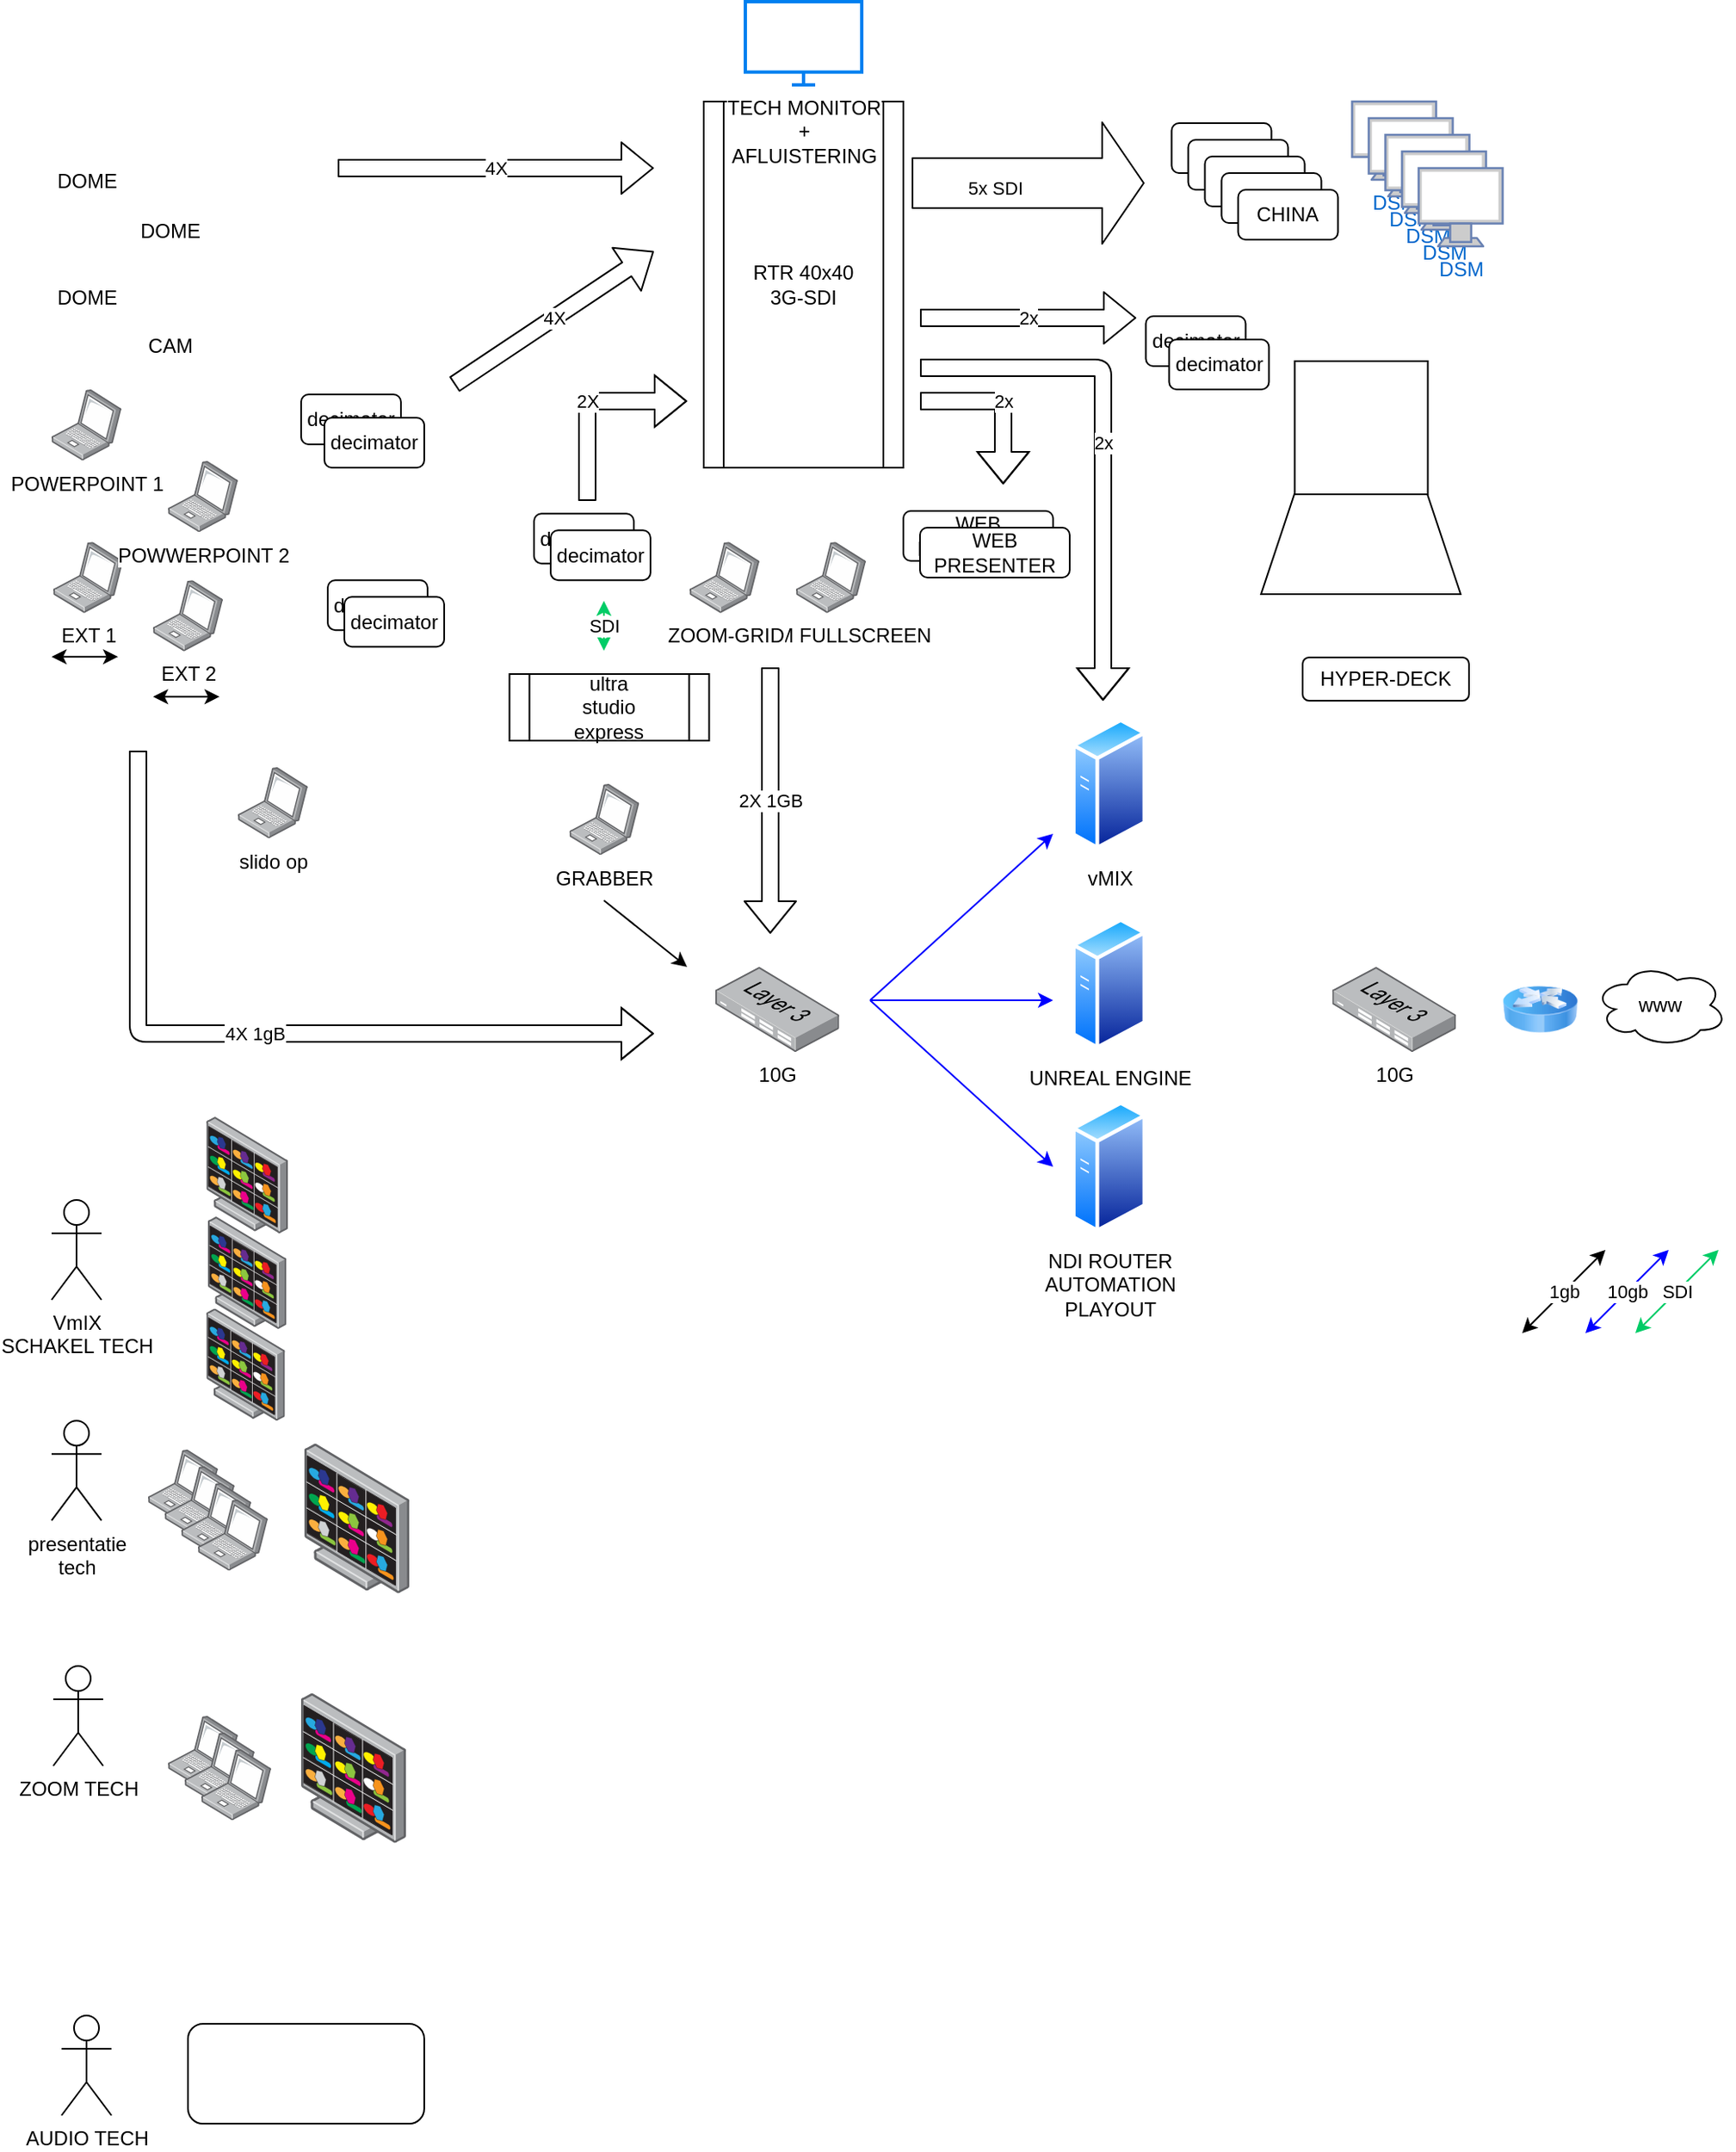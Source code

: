 <mxfile version="13.6.0" type="github"><diagram id="YX0bN5JE-jo-5l-r_J1W" name="Page-1"><mxGraphModel dx="2062" dy="1122" grid="1" gridSize="10" guides="1" tooltips="1" connect="1" arrows="1" fold="1" page="1" pageScale="1" pageWidth="2336" pageHeight="1654" math="0" shadow="0"><root><mxCell id="0"/><mxCell id="1" parent="0"/><mxCell id="zjdhiXhEmc_m_OK62Eep-104" value="" style="rounded=1;whiteSpace=wrap;html=1;" vertex="1" parent="1"><mxGeometry x="230" y="1225" width="142" height="60" as="geometry"/></mxCell><mxCell id="rWgLTZjZY6DQNZr96G0Z-9" value="vMIX" style="aspect=fixed;perimeter=ellipsePerimeter;html=1;align=center;shadow=0;dashed=0;spacingTop=3;image;image=img/lib/active_directory/generic_server.svg;" parent="1" vertex="1"><mxGeometry x="761.25" y="440" width="44.8" height="80" as="geometry"/></mxCell><mxCell id="rWgLTZjZY6DQNZr96G0Z-13" value="10gb" style="endArrow=classic;startArrow=classic;html=1;strokeColor=#0000FF;" parent="1" edge="1"><mxGeometry width="50" height="50" relative="1" as="geometry"><mxPoint x="1070" y="810" as="sourcePoint"/><mxPoint x="1120" y="760" as="targetPoint"/></mxGeometry></mxCell><mxCell id="rWgLTZjZY6DQNZr96G0Z-37" value="DOME" style="shape=image;html=1;verticalAlign=top;verticalLabelPosition=bottom;labelBackgroundColor=#ffffff;imageAspect=0;aspect=fixed;image=https://cdn0.iconfinder.com/data/icons/ui-essence/32/_47ui-128.png" parent="1" vertex="1"><mxGeometry x="140" y="46" width="58" height="58" as="geometry"/></mxCell><mxCell id="rWgLTZjZY6DQNZr96G0Z-38" value="DOME" style="shape=image;html=1;verticalAlign=top;verticalLabelPosition=bottom;labelBackgroundColor=#ffffff;imageAspect=0;aspect=fixed;image=https://cdn0.iconfinder.com/data/icons/ui-essence/32/_47ui-128.png" parent="1" vertex="1"><mxGeometry x="140" y="116" width="58" height="58" as="geometry"/></mxCell><mxCell id="rWgLTZjZY6DQNZr96G0Z-39" value="DOME" style="shape=image;html=1;verticalAlign=top;verticalLabelPosition=bottom;labelBackgroundColor=#ffffff;imageAspect=0;aspect=fixed;image=https://cdn0.iconfinder.com/data/icons/ui-essence/32/_47ui-128.png" parent="1" vertex="1"><mxGeometry x="190" y="76" width="58" height="58" as="geometry"/></mxCell><mxCell id="rWgLTZjZY6DQNZr96G0Z-44" value="POWERPOINT 1&lt;br&gt;" style="points=[];aspect=fixed;html=1;align=center;shadow=0;dashed=0;image;image=img/lib/allied_telesis/computer_and_terminals/Laptop.svg;" parent="1" vertex="1"><mxGeometry x="148" y="243" width="42" height="42.6" as="geometry"/></mxCell><mxCell id="rWgLTZjZY6DQNZr96G0Z-46" value="ZOOM FULLSCREEN" style="points=[];aspect=fixed;html=1;align=center;shadow=0;dashed=0;image;image=img/lib/allied_telesis/computer_and_terminals/Laptop.svg;" parent="1" vertex="1"><mxGeometry x="595.5" y="334.6" width="42" height="42.6" as="geometry"/></mxCell><mxCell id="rWgLTZjZY6DQNZr96G0Z-47" value="ZOOM-GRID" style="points=[];aspect=fixed;html=1;align=center;shadow=0;dashed=0;image;image=img/lib/allied_telesis/computer_and_terminals/Laptop.svg;" parent="1" vertex="1"><mxGeometry x="531.5" y="334.6" width="42" height="42.6" as="geometry"/></mxCell><mxCell id="rWgLTZjZY6DQNZr96G0Z-49" value="CAM" style="shape=image;html=1;verticalAlign=top;verticalLabelPosition=bottom;labelBackgroundColor=#ffffff;imageAspect=0;aspect=fixed;image=https://cdn0.iconfinder.com/data/icons/ui-essence/32/_47ui-128.png" parent="1" vertex="1"><mxGeometry x="190" y="145" width="58" height="58" as="geometry"/></mxCell><mxCell id="rWgLTZjZY6DQNZr96G0Z-51" value="EXT 1" style="points=[];aspect=fixed;html=1;align=center;shadow=0;dashed=0;image;image=img/lib/allied_telesis/computer_and_terminals/Laptop.svg;" parent="1" vertex="1"><mxGeometry x="149" y="334.6" width="42" height="42.6" as="geometry"/></mxCell><mxCell id="rWgLTZjZY6DQNZr96G0Z-65" value="POWWERPOINT 2" style="points=[];aspect=fixed;html=1;align=center;shadow=0;dashed=0;image;image=img/lib/allied_telesis/computer_and_terminals/Laptop.svg;" parent="1" vertex="1"><mxGeometry x="218" y="286" width="42" height="42.6" as="geometry"/></mxCell><mxCell id="rWgLTZjZY6DQNZr96G0Z-71" value="SDI" style="endArrow=classic;startArrow=classic;html=1;strokeColor=#00CC66;" parent="1" edge="1"><mxGeometry width="50" height="50" relative="1" as="geometry"><mxPoint x="1100" y="810" as="sourcePoint"/><mxPoint x="1150" y="760" as="targetPoint"/></mxGeometry></mxCell><mxCell id="rWgLTZjZY6DQNZr96G0Z-72" value="1gb" style="endArrow=classic;startArrow=classic;html=1;" parent="1" edge="1"><mxGeometry width="50" height="50" relative="1" as="geometry"><mxPoint x="1032" y="810" as="sourcePoint"/><mxPoint x="1082" y="760" as="targetPoint"/></mxGeometry></mxCell><mxCell id="rWgLTZjZY6DQNZr96G0Z-73" value="DSM" style="fontColor=#0066CC;verticalAlign=top;verticalLabelPosition=bottom;labelPosition=center;align=center;html=1;outlineConnect=0;fillColor=#CCCCCC;strokeColor=#6881B3;gradientColor=none;gradientDirection=north;strokeWidth=2;shape=mxgraph.networks.monitor;" parent="1" vertex="1"><mxGeometry x="929.75" y="70" width="50.5" height="47" as="geometry"/></mxCell><mxCell id="zjdhiXhEmc_m_OK62Eep-1" value="RTR 40x40&lt;br&gt;3G-SDI" style="shape=process;whiteSpace=wrap;html=1;backgroundOutline=1;" vertex="1" parent="1"><mxGeometry x="540" y="70" width="120" height="220" as="geometry"/></mxCell><mxCell id="zjdhiXhEmc_m_OK62Eep-2" value="DSM" style="fontColor=#0066CC;verticalAlign=top;verticalLabelPosition=bottom;labelPosition=center;align=center;html=1;outlineConnect=0;fillColor=#CCCCCC;strokeColor=#6881B3;gradientColor=none;gradientDirection=north;strokeWidth=2;shape=mxgraph.networks.monitor;" vertex="1" parent="1"><mxGeometry x="939.75" y="80" width="50.5" height="47" as="geometry"/></mxCell><mxCell id="zjdhiXhEmc_m_OK62Eep-3" value="DSM" style="fontColor=#0066CC;verticalAlign=top;verticalLabelPosition=bottom;labelPosition=center;align=center;html=1;outlineConnect=0;fillColor=#CCCCCC;strokeColor=#6881B3;gradientColor=none;gradientDirection=north;strokeWidth=2;shape=mxgraph.networks.monitor;" vertex="1" parent="1"><mxGeometry x="949.75" y="90" width="50.5" height="47" as="geometry"/></mxCell><mxCell id="zjdhiXhEmc_m_OK62Eep-4" value="DSM" style="fontColor=#0066CC;verticalAlign=top;verticalLabelPosition=bottom;labelPosition=center;align=center;html=1;outlineConnect=0;fillColor=#CCCCCC;strokeColor=#6881B3;gradientColor=none;gradientDirection=north;strokeWidth=2;shape=mxgraph.networks.monitor;" vertex="1" parent="1"><mxGeometry x="959.75" y="100" width="50.5" height="47" as="geometry"/></mxCell><mxCell id="zjdhiXhEmc_m_OK62Eep-5" value="DSM" style="fontColor=#0066CC;verticalAlign=top;verticalLabelPosition=bottom;labelPosition=center;align=center;html=1;outlineConnect=0;fillColor=#CCCCCC;strokeColor=#6881B3;gradientColor=none;gradientDirection=north;strokeWidth=2;shape=mxgraph.networks.monitor;" vertex="1" parent="1"><mxGeometry x="969.75" y="110" width="50.5" height="47" as="geometry"/></mxCell><mxCell id="zjdhiXhEmc_m_OK62Eep-6" value="" style="shape=flexArrow;endArrow=classic;html=1;endWidth=42;endSize=8;width=30;" edge="1" parent="1"><mxGeometry width="50" height="50" relative="1" as="geometry"><mxPoint x="665" y="119" as="sourcePoint"/><mxPoint x="805" y="119" as="targetPoint"/></mxGeometry></mxCell><mxCell id="zjdhiXhEmc_m_OK62Eep-33" value="5x SDI" style="edgeLabel;html=1;align=center;verticalAlign=middle;resizable=0;points=[];" vertex="1" connectable="0" parent="zjdhiXhEmc_m_OK62Eep-6"><mxGeometry x="-0.286" y="-3" relative="1" as="geometry"><mxPoint as="offset"/></mxGeometry></mxCell><mxCell id="zjdhiXhEmc_m_OK62Eep-7" value="" style="endArrow=classic;startArrow=classic;html=1;" edge="1" parent="1"><mxGeometry width="50" height="50" relative="1" as="geometry"><mxPoint x="148" y="403.6" as="sourcePoint"/><mxPoint x="188" y="403.6" as="targetPoint"/></mxGeometry></mxCell><mxCell id="zjdhiXhEmc_m_OK62Eep-8" value="EXT 2" style="points=[];aspect=fixed;html=1;align=center;shadow=0;dashed=0;image;image=img/lib/allied_telesis/computer_and_terminals/Laptop.svg;" vertex="1" parent="1"><mxGeometry x="209" y="357.6" width="42" height="42.6" as="geometry"/></mxCell><mxCell id="zjdhiXhEmc_m_OK62Eep-9" value="" style="endArrow=classic;startArrow=classic;html=1;" edge="1" parent="1"><mxGeometry width="50" height="50" relative="1" as="geometry"><mxPoint x="209" y="427.6" as="sourcePoint"/><mxPoint x="249" y="427.6" as="targetPoint"/></mxGeometry></mxCell><mxCell id="zjdhiXhEmc_m_OK62Eep-13" value="decimator" style="rounded=1;whiteSpace=wrap;html=1;" vertex="1" parent="1"><mxGeometry x="298" y="246" width="60" height="30" as="geometry"/></mxCell><mxCell id="zjdhiXhEmc_m_OK62Eep-14" value="decimator" style="rounded=1;whiteSpace=wrap;html=1;" vertex="1" parent="1"><mxGeometry x="312" y="260" width="60" height="30" as="geometry"/></mxCell><mxCell id="zjdhiXhEmc_m_OK62Eep-15" value="decimator" style="rounded=1;whiteSpace=wrap;html=1;" vertex="1" parent="1"><mxGeometry x="438" y="317.6" width="60" height="30" as="geometry"/></mxCell><mxCell id="zjdhiXhEmc_m_OK62Eep-16" value="decimator" style="rounded=1;whiteSpace=wrap;html=1;" vertex="1" parent="1"><mxGeometry x="448" y="327.6" width="60" height="30" as="geometry"/></mxCell><mxCell id="zjdhiXhEmc_m_OK62Eep-17" value="10G" style="points=[];aspect=fixed;html=1;align=center;shadow=0;dashed=0;image;image=img/lib/allied_telesis/switch/Switch_24_port_L3.svg;" vertex="1" parent="1"><mxGeometry x="547" y="590" width="74.4" height="51" as="geometry"/></mxCell><mxCell id="zjdhiXhEmc_m_OK62Eep-20" value="4X" style="shape=flexArrow;endArrow=classic;html=1;" edge="1" parent="1"><mxGeometry width="50" height="50" relative="1" as="geometry"><mxPoint x="320" y="110" as="sourcePoint"/><mxPoint x="510" y="110" as="targetPoint"/></mxGeometry></mxCell><mxCell id="zjdhiXhEmc_m_OK62Eep-26" value="" style="points=[];aspect=fixed;html=1;align=center;shadow=0;dashed=0;image;image=img/lib/allied_telesis/security/DVS_Surveillance_Monitor.svg;" vertex="1" parent="1"><mxGeometry x="241.09" y="680" width="49" height="70" as="geometry"/></mxCell><mxCell id="zjdhiXhEmc_m_OK62Eep-29" value="" style="whiteSpace=wrap;html=1;aspect=fixed;" vertex="1" parent="1"><mxGeometry x="895.25" y="226" width="80" height="80" as="geometry"/></mxCell><mxCell id="zjdhiXhEmc_m_OK62Eep-30" value="" style="shape=trapezoid;perimeter=trapezoidPerimeter;whiteSpace=wrap;html=1;fixedSize=1;" vertex="1" parent="1"><mxGeometry x="875" y="306" width="120" height="60" as="geometry"/></mxCell><mxCell id="zjdhiXhEmc_m_OK62Eep-34" value="decimator" style="rounded=1;whiteSpace=wrap;html=1;" vertex="1" parent="1"><mxGeometry x="314" y="357.6" width="60" height="30" as="geometry"/></mxCell><mxCell id="zjdhiXhEmc_m_OK62Eep-35" value="decimator" style="rounded=1;whiteSpace=wrap;html=1;" vertex="1" parent="1"><mxGeometry x="324" y="367.6" width="60" height="30" as="geometry"/></mxCell><mxCell id="zjdhiXhEmc_m_OK62Eep-36" value="WEB&lt;br&gt;PRESENTER" style="rounded=1;whiteSpace=wrap;html=1;" vertex="1" parent="1"><mxGeometry x="660" y="316" width="90" height="30" as="geometry"/></mxCell><mxCell id="zjdhiXhEmc_m_OK62Eep-39" value="4X" style="shape=flexArrow;endArrow=classic;html=1;" edge="1" parent="1"><mxGeometry width="50" height="50" relative="1" as="geometry"><mxPoint x="390" y="240" as="sourcePoint"/><mxPoint x="510" y="160" as="targetPoint"/></mxGeometry></mxCell><mxCell id="zjdhiXhEmc_m_OK62Eep-40" value="2X" style="shape=flexArrow;endArrow=classic;html=1;" edge="1" parent="1"><mxGeometry width="50" height="50" relative="1" as="geometry"><mxPoint x="470" y="310" as="sourcePoint"/><mxPoint x="530" y="250" as="targetPoint"/><Array as="points"><mxPoint x="470" y="250"/></Array></mxGeometry></mxCell><mxCell id="zjdhiXhEmc_m_OK62Eep-41" value="WEB&lt;br&gt;PRESENTER" style="rounded=1;whiteSpace=wrap;html=1;" vertex="1" parent="1"><mxGeometry x="670" y="326" width="90" height="30" as="geometry"/></mxCell><mxCell id="zjdhiXhEmc_m_OK62Eep-42" value="2x" style="shape=flexArrow;endArrow=classic;html=1;" edge="1" parent="1"><mxGeometry width="50" height="50" relative="1" as="geometry"><mxPoint x="670" y="250" as="sourcePoint"/><mxPoint x="720" y="300" as="targetPoint"/><Array as="points"><mxPoint x="720" y="250"/></Array></mxGeometry></mxCell><mxCell id="zjdhiXhEmc_m_OK62Eep-43" value="decimator" style="rounded=1;whiteSpace=wrap;html=1;" vertex="1" parent="1"><mxGeometry x="805.75" y="199" width="60" height="30" as="geometry"/></mxCell><mxCell id="zjdhiXhEmc_m_OK62Eep-44" value="decimator" style="rounded=1;whiteSpace=wrap;html=1;" vertex="1" parent="1"><mxGeometry x="819.75" y="213" width="60" height="30" as="geometry"/></mxCell><mxCell id="zjdhiXhEmc_m_OK62Eep-45" value="CHINA" style="rounded=1;whiteSpace=wrap;html=1;" vertex="1" parent="1"><mxGeometry x="821.25" y="83" width="60" height="30" as="geometry"/></mxCell><mxCell id="zjdhiXhEmc_m_OK62Eep-50" value="CHINA" style="rounded=1;whiteSpace=wrap;html=1;" vertex="1" parent="1"><mxGeometry x="831.25" y="93" width="60" height="30" as="geometry"/></mxCell><mxCell id="zjdhiXhEmc_m_OK62Eep-51" value="CHINA" style="rounded=1;whiteSpace=wrap;html=1;" vertex="1" parent="1"><mxGeometry x="841.25" y="103" width="60" height="30" as="geometry"/></mxCell><mxCell id="zjdhiXhEmc_m_OK62Eep-52" value="CHINA" style="rounded=1;whiteSpace=wrap;html=1;" vertex="1" parent="1"><mxGeometry x="851.25" y="113" width="60" height="30" as="geometry"/></mxCell><mxCell id="zjdhiXhEmc_m_OK62Eep-53" value="CHINA" style="rounded=1;whiteSpace=wrap;html=1;" vertex="1" parent="1"><mxGeometry x="861.25" y="123" width="60" height="30" as="geometry"/></mxCell><mxCell id="zjdhiXhEmc_m_OK62Eep-54" value="GRABBER" style="points=[];aspect=fixed;html=1;align=center;shadow=0;dashed=0;image;image=img/lib/allied_telesis/computer_and_terminals/Laptop.svg;" vertex="1" parent="1"><mxGeometry x="459.25" y="480" width="42" height="42.6" as="geometry"/></mxCell><mxCell id="zjdhiXhEmc_m_OK62Eep-55" value="SDI" style="endArrow=classic;startArrow=classic;html=1;strokeColor=#00CC66;" edge="1" parent="1"><mxGeometry width="50" height="50" relative="1" as="geometry"><mxPoint x="480" y="400" as="sourcePoint"/><mxPoint x="480" y="370" as="targetPoint"/></mxGeometry></mxCell><mxCell id="zjdhiXhEmc_m_OK62Eep-56" value="ultra&lt;br&gt;studio&lt;br&gt;express" style="shape=process;whiteSpace=wrap;html=1;backgroundOutline=1;" vertex="1" parent="1"><mxGeometry x="423.25" y="414" width="120" height="40" as="geometry"/></mxCell><mxCell id="zjdhiXhEmc_m_OK62Eep-57" value="" style="shape=image;verticalLabelPosition=bottom;labelBackgroundColor=#ffffff;verticalAlign=top;aspect=fixed;imageAspect=0;image=https://www.leoprinting.nl/blog/wp-content/uploads/2017/02/Apple_logo_black.png;" vertex="1" parent="1"><mxGeometry x="502" y="480" width="41.25" height="41.25" as="geometry"/></mxCell><mxCell id="zjdhiXhEmc_m_OK62Eep-58" value="" style="image;html=1;image=img/lib/clip_art/networking/Router_Icon_128x128.png" vertex="1" parent="1"><mxGeometry x="1020.25" y="585.5" width="45" height="60" as="geometry"/></mxCell><mxCell id="zjdhiXhEmc_m_OK62Eep-59" value="www" style="ellipse;shape=cloud;whiteSpace=wrap;html=1;" vertex="1" parent="1"><mxGeometry x="1075.25" y="587.9" width="79.75" height="50" as="geometry"/></mxCell><mxCell id="zjdhiXhEmc_m_OK62Eep-60" value="2x" style="shape=flexArrow;endArrow=classic;html=1;" edge="1" parent="1"><mxGeometry width="50" height="50" relative="1" as="geometry"><mxPoint x="670" y="200" as="sourcePoint"/><mxPoint x="800" y="200" as="targetPoint"/></mxGeometry></mxCell><mxCell id="zjdhiXhEmc_m_OK62Eep-61" value="2x" style="shape=flexArrow;endArrow=classic;html=1;" edge="1" parent="1"><mxGeometry width="50" height="50" relative="1" as="geometry"><mxPoint x="670" y="230" as="sourcePoint"/><mxPoint x="780" y="430" as="targetPoint"/><Array as="points"><mxPoint x="780" y="230"/></Array></mxGeometry></mxCell><mxCell id="zjdhiXhEmc_m_OK62Eep-62" value="NDI ROUTER&lt;br&gt;AUTOMATION&lt;br&gt;PLAYOUT" style="aspect=fixed;perimeter=ellipsePerimeter;html=1;align=center;shadow=0;dashed=0;spacingTop=3;image;image=img/lib/active_directory/generic_server.svg;" vertex="1" parent="1"><mxGeometry x="761.25" y="670" width="44.8" height="80" as="geometry"/></mxCell><mxCell id="zjdhiXhEmc_m_OK62Eep-63" value="UNREAL ENGINE" style="aspect=fixed;perimeter=ellipsePerimeter;html=1;align=center;shadow=0;dashed=0;spacingTop=3;image;image=img/lib/active_directory/generic_server.svg;" vertex="1" parent="1"><mxGeometry x="761.25" y="560" width="44.8" height="80" as="geometry"/></mxCell><mxCell id="zjdhiXhEmc_m_OK62Eep-69" value="4X 1gB" style="shape=flexArrow;endArrow=classic;html=1;" edge="1" parent="1"><mxGeometry width="50" height="50" relative="1" as="geometry"><mxPoint x="200" y="460" as="sourcePoint"/><mxPoint x="510" y="630" as="targetPoint"/><Array as="points"><mxPoint x="200" y="630"/></Array></mxGeometry></mxCell><mxCell id="zjdhiXhEmc_m_OK62Eep-70" value="2X 1GB" style="shape=flexArrow;endArrow=classic;html=1;" edge="1" parent="1"><mxGeometry width="50" height="50" relative="1" as="geometry"><mxPoint x="580" y="410" as="sourcePoint"/><mxPoint x="580" y="570" as="targetPoint"/></mxGeometry></mxCell><mxCell id="zjdhiXhEmc_m_OK62Eep-71" value="" style="endArrow=classic;html=1;" edge="1" parent="1"><mxGeometry width="50" height="50" relative="1" as="geometry"><mxPoint x="480" y="550" as="sourcePoint"/><mxPoint x="530" y="590" as="targetPoint"/></mxGeometry></mxCell><mxCell id="zjdhiXhEmc_m_OK62Eep-72" value="" style="endArrow=classic;html=1;strokeColor=#0000FF;" edge="1" parent="1"><mxGeometry width="50" height="50" relative="1" as="geometry"><mxPoint x="640" y="610" as="sourcePoint"/><mxPoint x="750" y="510" as="targetPoint"/></mxGeometry></mxCell><mxCell id="zjdhiXhEmc_m_OK62Eep-73" value="" style="endArrow=classic;html=1;strokeColor=#0000FF;" edge="1" parent="1"><mxGeometry width="50" height="50" relative="1" as="geometry"><mxPoint x="640" y="610" as="sourcePoint"/><mxPoint x="750" y="610" as="targetPoint"/></mxGeometry></mxCell><mxCell id="zjdhiXhEmc_m_OK62Eep-74" value="" style="endArrow=classic;html=1;strokeColor=#0000FF;" edge="1" parent="1"><mxGeometry width="50" height="50" relative="1" as="geometry"><mxPoint x="640" y="610" as="sourcePoint"/><mxPoint x="750" y="710" as="targetPoint"/></mxGeometry></mxCell><mxCell id="zjdhiXhEmc_m_OK62Eep-75" value="VmIX&lt;br&gt;SCHAKEL TECH" style="shape=umlActor;verticalLabelPosition=bottom;verticalAlign=top;html=1;outlineConnect=0;" vertex="1" parent="1"><mxGeometry x="148" y="730" width="30" height="60" as="geometry"/></mxCell><mxCell id="zjdhiXhEmc_m_OK62Eep-76" value="" style="points=[];aspect=fixed;html=1;align=center;shadow=0;dashed=0;image;image=img/lib/allied_telesis/computer_and_terminals/Laptop.svg;" vertex="1" parent="1"><mxGeometry x="206" y="880" width="42" height="42.6" as="geometry"/></mxCell><mxCell id="zjdhiXhEmc_m_OK62Eep-82" value="" style="points=[];aspect=fixed;html=1;align=center;shadow=0;dashed=0;image;image=img/lib/allied_telesis/computer_and_terminals/Laptop.svg;" vertex="1" parent="1"><mxGeometry x="216" y="890" width="42" height="42.6" as="geometry"/></mxCell><mxCell id="zjdhiXhEmc_m_OK62Eep-83" value="" style="points=[];aspect=fixed;html=1;align=center;shadow=0;dashed=0;image;image=img/lib/allied_telesis/computer_and_terminals/Laptop.svg;" vertex="1" parent="1"><mxGeometry x="226" y="900" width="42" height="42.6" as="geometry"/></mxCell><mxCell id="zjdhiXhEmc_m_OK62Eep-84" value="" style="points=[];aspect=fixed;html=1;align=center;shadow=0;dashed=0;image;image=img/lib/allied_telesis/computer_and_terminals/Laptop.svg;" vertex="1" parent="1"><mxGeometry x="218" y="1040" width="42" height="42.6" as="geometry"/></mxCell><mxCell id="zjdhiXhEmc_m_OK62Eep-85" value="" style="points=[];aspect=fixed;html=1;align=center;shadow=0;dashed=0;image;image=img/lib/allied_telesis/computer_and_terminals/Laptop.svg;" vertex="1" parent="1"><mxGeometry x="228" y="1050" width="42" height="42.6" as="geometry"/></mxCell><mxCell id="zjdhiXhEmc_m_OK62Eep-86" value="" style="points=[];aspect=fixed;html=1;align=center;shadow=0;dashed=0;image;image=img/lib/allied_telesis/computer_and_terminals/Laptop.svg;" vertex="1" parent="1"><mxGeometry x="238" y="1060" width="42" height="42.6" as="geometry"/></mxCell><mxCell id="zjdhiXhEmc_m_OK62Eep-88" value="presentatie&lt;br&gt;tech" style="shape=umlActor;verticalLabelPosition=bottom;verticalAlign=top;html=1;outlineConnect=0;" vertex="1" parent="1"><mxGeometry x="148" y="862.6" width="30" height="60" as="geometry"/></mxCell><mxCell id="zjdhiXhEmc_m_OK62Eep-89" value="slido op" style="points=[];aspect=fixed;html=1;align=center;shadow=0;dashed=0;image;image=img/lib/allied_telesis/computer_and_terminals/Laptop.svg;" vertex="1" parent="1"><mxGeometry x="260" y="470" width="42" height="42.6" as="geometry"/></mxCell><mxCell id="zjdhiXhEmc_m_OK62Eep-90" value="AUDIO TECH" style="shape=umlActor;verticalLabelPosition=bottom;verticalAlign=top;html=1;outlineConnect=0;" vertex="1" parent="1"><mxGeometry x="154" y="1220" width="30" height="60" as="geometry"/></mxCell><mxCell id="zjdhiXhEmc_m_OK62Eep-91" value="HYPER-DECK" style="rounded=1;whiteSpace=wrap;html=1;" vertex="1" parent="1"><mxGeometry x="900" y="404" width="100" height="26" as="geometry"/></mxCell><mxCell id="zjdhiXhEmc_m_OK62Eep-93" value="" style="points=[];aspect=fixed;html=1;align=center;shadow=0;dashed=0;image;image=img/lib/allied_telesis/security/DVS_Surveillance_Monitor.svg;" vertex="1" parent="1"><mxGeometry x="242" y="740" width="47.18" height="67.4" as="geometry"/></mxCell><mxCell id="zjdhiXhEmc_m_OK62Eep-94" value="" style="points=[];aspect=fixed;html=1;align=center;shadow=0;dashed=0;image;image=img/lib/allied_telesis/security/DVS_Surveillance_Monitor.svg;" vertex="1" parent="1"><mxGeometry x="300" y="876.3" width="63" height="90" as="geometry"/></mxCell><mxCell id="zjdhiXhEmc_m_OK62Eep-95" value="" style="points=[];aspect=fixed;html=1;align=center;shadow=0;dashed=0;image;image=img/lib/allied_telesis/security/DVS_Surveillance_Monitor.svg;" vertex="1" parent="1"><mxGeometry x="241.09" y="795.2" width="47.18" height="67.4" as="geometry"/></mxCell><mxCell id="zjdhiXhEmc_m_OK62Eep-96" value="" style="points=[];aspect=fixed;html=1;align=center;shadow=0;dashed=0;image;image=img/lib/allied_telesis/computer_and_terminals/Laptop.svg;" vertex="1" parent="1"><mxGeometry x="236" y="910" width="42" height="42.6" as="geometry"/></mxCell><mxCell id="zjdhiXhEmc_m_OK62Eep-97" value="" style="points=[];aspect=fixed;html=1;align=center;shadow=0;dashed=0;image;image=img/lib/allied_telesis/security/DVS_Surveillance_Monitor.svg;" vertex="1" parent="1"><mxGeometry x="298" y="1026.3" width="63" height="90" as="geometry"/></mxCell><mxCell id="zjdhiXhEmc_m_OK62Eep-98" value="ZOOM TECH" style="shape=umlActor;verticalLabelPosition=bottom;verticalAlign=top;html=1;outlineConnect=0;" vertex="1" parent="1"><mxGeometry x="149" y="1010.0" width="30" height="60" as="geometry"/></mxCell><mxCell id="zjdhiXhEmc_m_OK62Eep-99" value="10G" style="points=[];aspect=fixed;html=1;align=center;shadow=0;dashed=0;image;image=img/lib/allied_telesis/switch/Switch_24_port_L3.svg;" vertex="1" parent="1"><mxGeometry x="917.8" y="590" width="74.4" height="51" as="geometry"/></mxCell><mxCell id="zjdhiXhEmc_m_OK62Eep-100" value="" style="shape=image;html=1;verticalAlign=top;verticalLabelPosition=bottom;labelBackgroundColor=#ffffff;imageAspect=0;aspect=fixed;image=https://cdn2.iconfinder.com/data/icons/outline-music-1/33/Mixer-128.png" vertex="1" parent="1"><mxGeometry x="242" y="1240" width="30" height="30" as="geometry"/></mxCell><mxCell id="zjdhiXhEmc_m_OK62Eep-101" value="" style="shape=image;html=1;verticalAlign=top;verticalLabelPosition=bottom;labelBackgroundColor=#ffffff;imageAspect=0;aspect=fixed;image=https://cdn2.iconfinder.com/data/icons/outline-music-1/33/Mixer-128.png" vertex="1" parent="1"><mxGeometry x="272" y="1240" width="30" height="30" as="geometry"/></mxCell><mxCell id="zjdhiXhEmc_m_OK62Eep-102" value="" style="shape=image;html=1;verticalAlign=top;verticalLabelPosition=bottom;labelBackgroundColor=#ffffff;imageAspect=0;aspect=fixed;image=https://cdn2.iconfinder.com/data/icons/outline-music-1/33/Mixer-128.png" vertex="1" parent="1"><mxGeometry x="303" y="1240" width="30" height="30" as="geometry"/></mxCell><mxCell id="zjdhiXhEmc_m_OK62Eep-103" value="" style="shape=image;html=1;verticalAlign=top;verticalLabelPosition=bottom;labelBackgroundColor=#ffffff;imageAspect=0;aspect=fixed;image=https://cdn2.iconfinder.com/data/icons/outline-music-1/33/Mixer-128.png" vertex="1" parent="1"><mxGeometry x="333" y="1240" width="30" height="30" as="geometry"/></mxCell><mxCell id="zjdhiXhEmc_m_OK62Eep-105" value="TECH MONITOR&lt;br&gt;+&lt;br&gt;AFLUISTERING" style="html=1;verticalLabelPosition=bottom;align=center;labelBackgroundColor=#ffffff;verticalAlign=top;strokeWidth=2;strokeColor=#0080F0;shadow=0;dashed=0;shape=mxgraph.ios7.icons.monitor;" vertex="1" parent="1"><mxGeometry x="565" y="10" width="70" height="50" as="geometry"/></mxCell><mxCell id="zjdhiXhEmc_m_OK62Eep-106" value="" style="shape=image;html=1;verticalAlign=top;verticalLabelPosition=bottom;labelBackgroundColor=#ffffff;imageAspect=0;aspect=fixed;image=https://cdn3.iconfinder.com/data/icons/wpzoom-developer-icon-set/500/46-128.png" vertex="1" parent="1"><mxGeometry x="219" y="1185" width="40" height="40" as="geometry"/></mxCell><mxCell id="zjdhiXhEmc_m_OK62Eep-108" value="" style="shape=image;html=1;verticalAlign=top;verticalLabelPosition=bottom;labelBackgroundColor=#ffffff;imageAspect=0;aspect=fixed;image=https://cdn3.iconfinder.com/data/icons/wpzoom-developer-icon-set/500/46-128.png" vertex="1" parent="1"><mxGeometry x="347" y="1185" width="40" height="40" as="geometry"/></mxCell></root></mxGraphModel></diagram></mxfile>